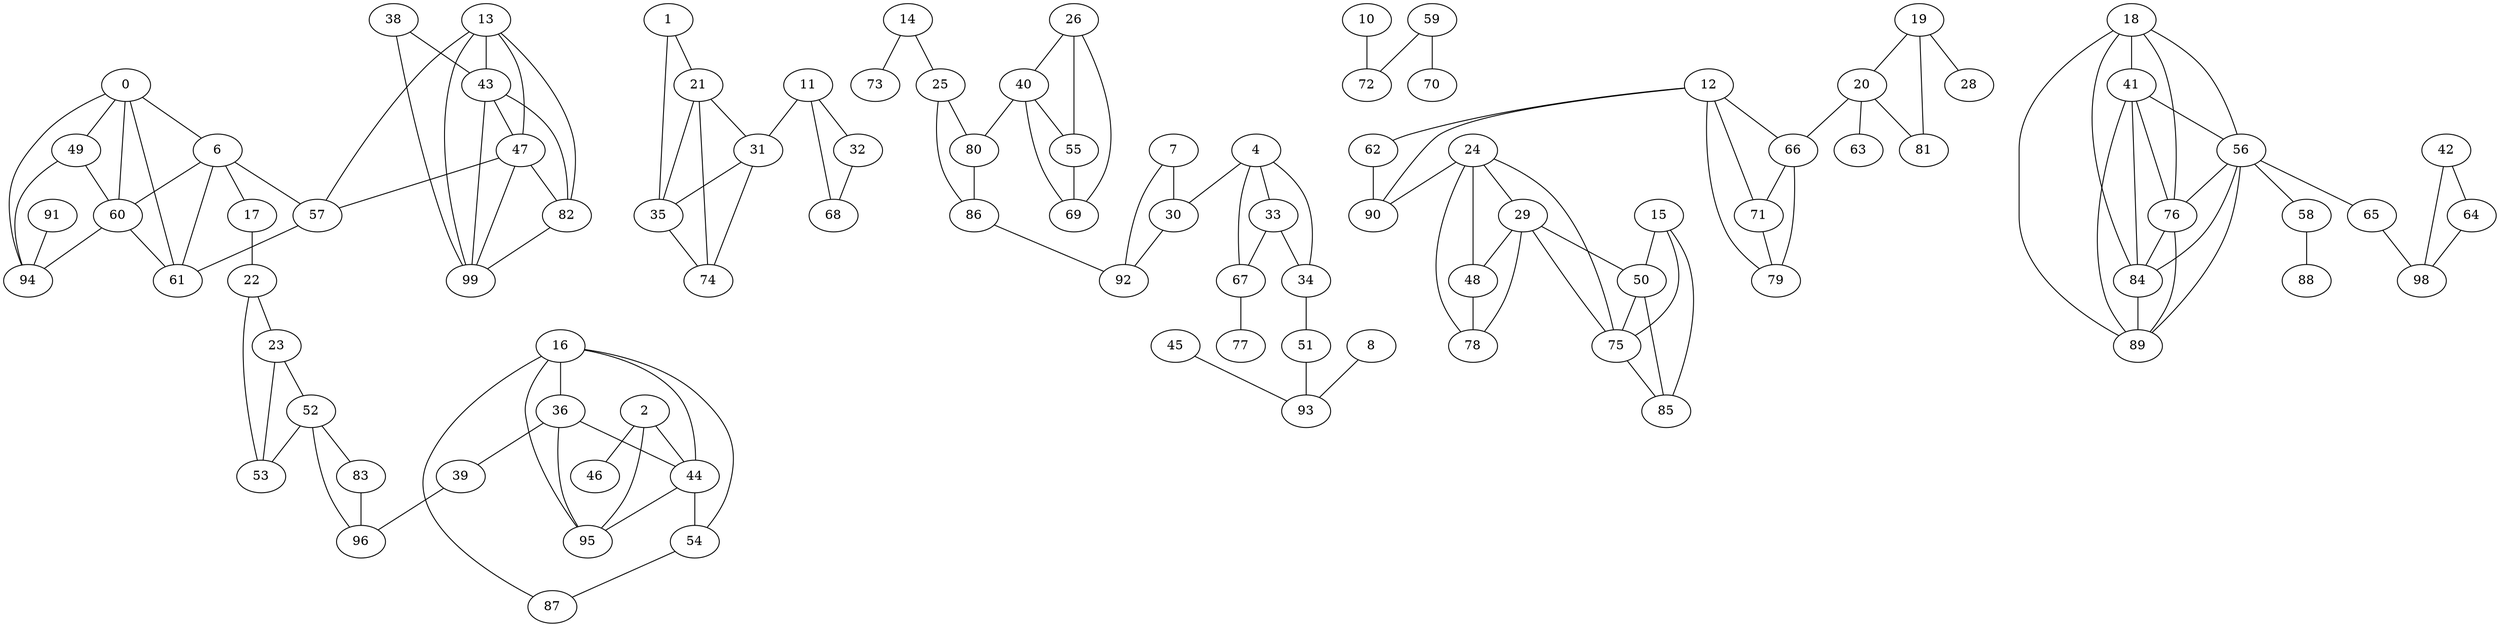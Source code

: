 graph {
    0 -- 6;
    0 -- 49;
    0 -- 60;
    0 -- 61;
    0 -- 94;
    1 -- 21;
    1 -- 35;
    2 -- 44;
    2 -- 46;
    2 -- 95;
    4 -- 30;
    4 -- 33;
    4 -- 34;
    4 -- 67;
    6 -- 17;
    6 -- 57;
    6 -- 60;
    6 -- 61;
    7 -- 30;
    7 -- 92;
    8 -- 93;
    10 -- 72;
    11 -- 31;
    11 -- 32;
    11 -- 68;
    12 -- 62;
    12 -- 66;
    12 -- 71;
    12 -- 79;
    12 -- 90;
    13 -- 43;
    13 -- 47;
    13 -- 57;
    13 -- 82;
    13 -- 99;
    14 -- 25;
    14 -- 73;
    15 -- 50;
    15 -- 75;
    15 -- 85;
    16 -- 36;
    16 -- 44;
    16 -- 54;
    16 -- 87;
    16 -- 95;
    17 -- 22;
    18 -- 41;
    18 -- 56;
    18 -- 76;
    18 -- 84;
    18 -- 89;
    19 -- 20;
    19 -- 28;
    19 -- 81;
    20 -- 63;
    20 -- 66;
    20 -- 81;
    21 -- 31;
    21 -- 35;
    21 -- 74;
    22 -- 23;
    22 -- 53;
    23 -- 52;
    23 -- 53;
    24 -- 29;
    24 -- 48;
    24 -- 75;
    24 -- 78;
    24 -- 90;
    25 -- 80;
    25 -- 86;
    26 -- 40;
    26 -- 55;
    26 -- 69;
    29 -- 48;
    29 -- 50;
    29 -- 75;
    29 -- 78;
    30 -- 92;
    31 -- 35;
    31 -- 74;
    32 -- 68;
    33 -- 34;
    33 -- 67;
    34 -- 51;
    35 -- 74;
    36 -- 39;
    36 -- 44;
    36 -- 95;
    38 -- 43;
    38 -- 99;
    39 -- 96;
    40 -- 55;
    40 -- 69;
    40 -- 80;
    41 -- 56;
    41 -- 76;
    41 -- 84;
    41 -- 89;
    42 -- 64;
    42 -- 98;
    43 -- 47;
    43 -- 82;
    43 -- 99;
    44 -- 54;
    44 -- 95;
    45 -- 93;
    47 -- 57;
    47 -- 82;
    47 -- 99;
    48 -- 78;
    49 -- 60;
    49 -- 94;
    50 -- 75;
    50 -- 85;
    51 -- 93;
    52 -- 53;
    52 -- 83;
    52 -- 96;
    54 -- 87;
    55 -- 69;
    56 -- 58;
    56 -- 65;
    56 -- 76;
    56 -- 84;
    56 -- 89;
    57 -- 61;
    58 -- 88;
    59 -- 70;
    59 -- 72;
    60 -- 61;
    60 -- 94;
    62 -- 90;
    64 -- 98;
    65 -- 98;
    66 -- 71;
    66 -- 79;
    67 -- 77;
    71 -- 79;
    75 -- 85;
    76 -- 84;
    76 -- 89;
    80 -- 86;
    82 -- 99;
    83 -- 96;
    84 -- 89;
    86 -- 92;
    91 -- 94;
}